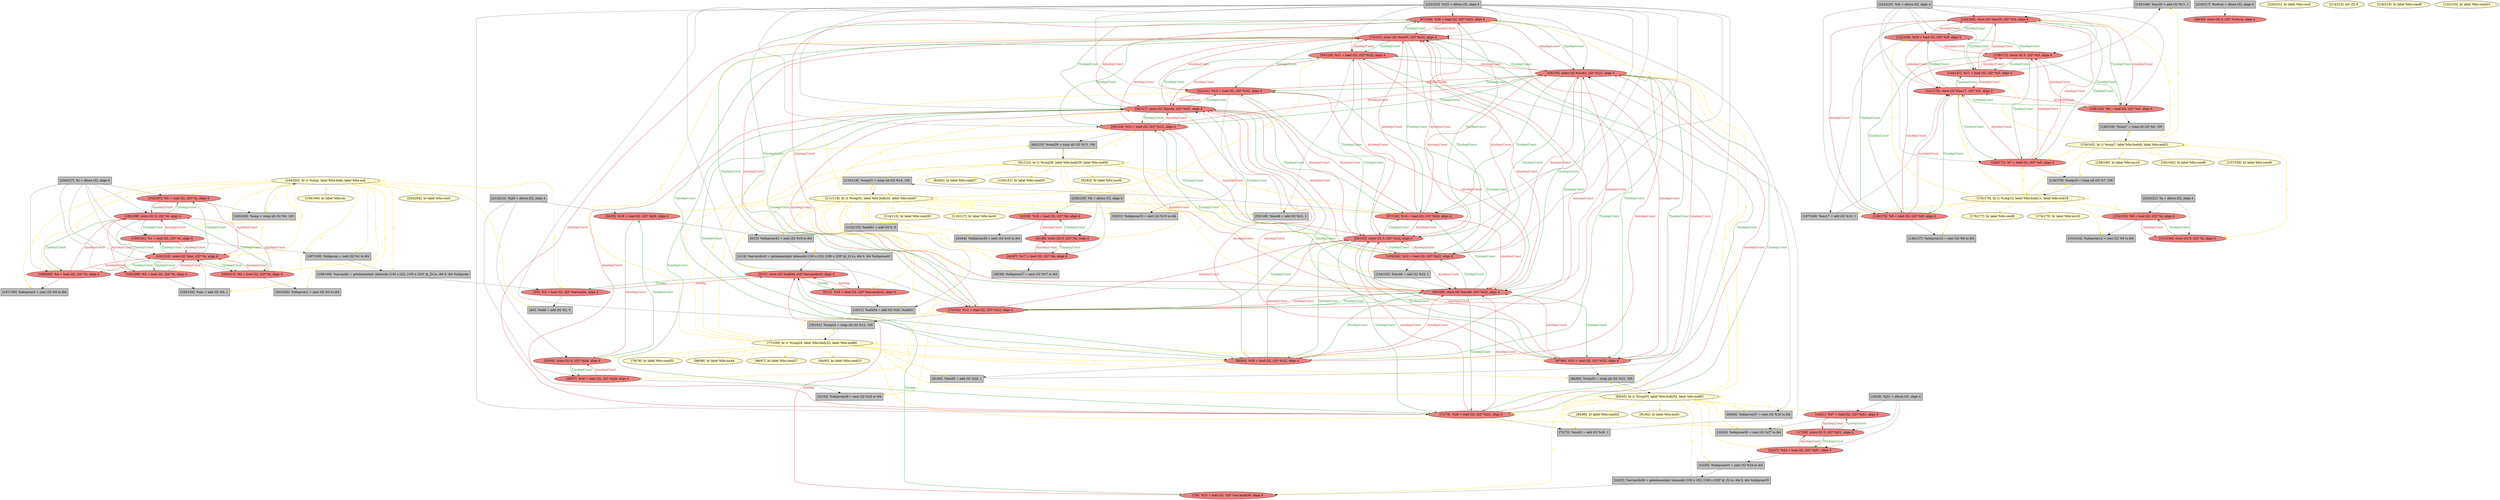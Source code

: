 
digraph G {


node227 [fillcolor=lightcoral,label="[67/108]  %26 = load i32, i32* %i22, align 4",shape=ellipse,style=filled ]
node228 [fillcolor=lightcoral,label="[185/208]  store i32 0, i32* %i, align 4",shape=ellipse,style=filled ]
node226 [fillcolor=lemonchiffon,label="[77/100]  br i1 %cmp24, label %for.body25, label %for.end66",shape=ellipse,style=filled ]
node225 [fillcolor=grey,label="[145/146]  %inc20 = add i32 %11, 1",shape=rectangle,style=filled ]
node223 [fillcolor=lightcoral,label="[87/90]  %23 = load i32, i32* %i22, align 4",shape=ellipse,style=filled ]
node222 [fillcolor=grey,label="[228/229]  %k = alloca i32, align 4",shape=rectangle,style=filled ]
node221 [fillcolor=lightcoral,label="[2/13]  store i32 %add44, i32* %arrayidx43, align 4",shape=ellipse,style=filled ]
node220 [fillcolor=grey,label="[187/190]  %idxprom = zext i32 %1 to i64",shape=rectangle,style=filled ]
node218 [fillcolor=grey,label="[226/227]  %i = alloca i32, align 4",shape=rectangle,style=filled ]
node217 [fillcolor=lemonchiffon,label="[150/163]  br i1 %cmp7, label %for.body8, label %for.end21",shape=ellipse,style=filled ]
node215 [fillcolor=lightcoral,label="[70/107]  store i32 %inc65, i32* %i22, align 4",shape=ellipse,style=filled ]
node229 [fillcolor=lemonchiffon,label="[94/95]  br label %for.cond23",shape=ellipse,style=filled ]
node219 [fillcolor=lightcoral,label="[18/21]  %27 = load i32, i32* %j51, align 4",shape=ellipse,style=filled ]
node213 [fillcolor=lightcoral,label="[192/207]  %0 = load i32, i32* %i, align 4",shape=ellipse,style=filled ]
node211 [fillcolor=lightcoral,label="[139/172]  store i32 0, i32* %i5, align 4",shape=ellipse,style=filled ]
node209 [fillcolor=lightcoral,label="[75/102]  %12 = load i32, i32* %i22, align 4",shape=ellipse,style=filled ]
node208 [fillcolor=grey,label="[81/82]  %inc65 = add i32 %29, 1",shape=rectangle,style=filled ]
node206 [fillcolor=lightcoral,label="[181/210]  store i32 %inc, i32* %i, align 4",shape=ellipse,style=filled ]
node204 [fillcolor=lightcoral,label="[33/36]  store i32 0, i32* %j26, align 4",shape=ellipse,style=filled ]
node201 [fillcolor=lemonchiffon,label="[84/93]  br i1 %cmp53, label %for.body54, label %for.end63",shape=ellipse,style=filled ]
node200 [fillcolor=grey,label="[112/113]  %add41 = add i32 0, 0",shape=rectangle,style=filled ]
node198 [fillcolor=grey,label="[201/202]  %idxprom1 = zext i32 %3 to i64",shape=rectangle,style=filled ]
node197 [fillcolor=lightcoral,label="[143/166]  store i32 %inc20, i32* %i5, align 4",shape=ellipse,style=filled ]
node196 [fillcolor=lightcoral,label="[80/83]  %29 = load i32, i32* %i22, align 4",shape=ellipse,style=filled ]
node195 [fillcolor=grey,label="[188/189]  %arrayidx = getelementptr inbounds [100 x i32], [100 x i32]* @_ZL1a, i64 0, i64 %idxprom",shape=rectangle,style=filled ]
node194 [fillcolor=lightcoral,label="[3/6]  %2 = load i32, i32* %arrayidx, align 4",shape=ellipse,style=filled ]
node147 [fillcolor=lightcoral,label="[42/45]  %16 = load i32, i32* %k, align 4",shape=ellipse,style=filled ]
node145 [fillcolor=lightcoral,label="[34/35]  %19 = load i32, i32* %j26, align 4",shape=ellipse,style=filled ]
node144 [fillcolor=lightcoral,label="[142/169]  %10 = load i32, i32* %i5, align 4",shape=ellipse,style=filled ]
node140 [fillcolor=lemonchiffon,label="[176/177]  br label %for.cond9",shape=ellipse,style=filled ]
node137 [fillcolor=lightcoral,label="[71/74]  %28 = load i32, i32* %i22, align 4",shape=ellipse,style=filled ]
node135 [fillcolor=lemonchiffon,label="[120/121]  br label %for.cond30",shape=ellipse,style=filled ]
node216 [fillcolor=grey,label="[183/184]  %inc = add i32 %5, 1",shape=rectangle,style=filled ]
node163 [fillcolor=grey,label="[1/14]  %arrayidx43 = getelementptr inbounds [100 x i32], [100 x i32]* @_ZL1a, i64 0, i64 %idxprom42",shape=rectangle,style=filled ]
node132 [fillcolor=grey,label="[110/119]  %cmp31 = icmp ult i32 %14, 100",shape=rectangle,style=filled ]
node202 [fillcolor=grey,label="[104/105]  %inc49 = add i32 %22, 1",shape=rectangle,style=filled ]
node160 [fillcolor=grey,label="[72/73]  %inc62 = add i32 %28, 1",shape=rectangle,style=filled ]
node122 [fillcolor=grey,label="[50/51]  %idxprom33 = zext i32 %15 to i64",shape=rectangle,style=filled ]
node151 [fillcolor=lemonchiffon,label="[111/118]  br i1 %cmp31, label %for.body32, label %for.end47",shape=ellipse,style=filled ]
node205 [fillcolor=grey,label="[222/223]  %i22 = alloca i32, align 4",shape=rectangle,style=filled ]
node156 [fillcolor=grey,label="[216/217]  %retval = alloca i32, align 4",shape=rectangle,style=filled ]
node207 [fillcolor=grey,label="[224/225]  %i5 = alloca i32, align 4",shape=rectangle,style=filled ]
node141 [fillcolor=lightcoral,label="[141/170]  store i32 %inc17, i32* %i5, align 4",shape=ellipse,style=filled ]
node142 [fillcolor=lemonchiffon,label="[78/79]  br label %for.cond52",shape=ellipse,style=filled ]
node139 [fillcolor=grey,label="[212/213]  %j26 = alloca i32, align 4",shape=rectangle,style=filled ]
node224 [fillcolor=lemonchiffon,label="[194/205]  br i1 %cmp, label %for.body, label %for.end",shape=ellipse,style=filled ]
node120 [fillcolor=lightcoral,label="[40/47]  %17 = load i32, i32* %k, align 4",shape=ellipse,style=filled ]
node119 [fillcolor=grey,label="[38/39]  %idxprom37 = zext i32 %17 to i64",shape=rectangle,style=filled ]
node210 [fillcolor=lemonchiffon,label="[116/117]  br label %for.inc45",shape=ellipse,style=filled ]
node121 [fillcolor=lightcoral,label="[48/49]  store i32 0, i32* %retval, align 4",shape=ellipse,style=filled ]
node173 [fillcolor=lightcoral,label="[152/155]  %9 = load i32, i32* %j, align 4",shape=ellipse,style=filled ]
node231 [fillcolor=lightcoral,label="[138/173]  %8 = load i32, i32* %i5, align 4",shape=ellipse,style=filled ]
node138 [fillcolor=lemonchiffon,label="[161/162]  br label %for.cond6",shape=ellipse,style=filled ]
node155 [fillcolor=lightcoral,label="[41/46]  store i32 0, i32* %k, align 4",shape=ellipse,style=filled ]
node185 [fillcolor=lightcoral,label="[66/109]  store i32 %inc49, i32* %i22, align 4",shape=ellipse,style=filled ]
node133 [fillcolor=lightcoral,label="[58/125]  store i32 0, i32* %i22, align 4",shape=ellipse,style=filled ]
node158 [fillcolor=lightcoral,label="[9/12]  %20 = load i32, i32* %arrayidx43, align 4",shape=ellipse,style=filled ]
node186 [fillcolor=lightcoral,label="[22/27]  %24 = load i32, i32* %j51, align 4",shape=ellipse,style=filled ]
node172 [fillcolor=lightcoral,label="[199/200]  %4 = load i32, i32* %i, align 4",shape=ellipse,style=filled ]
node150 [fillcolor=grey,label="[136/137]  %idxprom12 = zext i32 %8 to i64",shape=rectangle,style=filled ]
node116 [fillcolor=grey,label="[0/15]  %idxprom42 = zext i32 %19 to i64",shape=rectangle,style=filled ]
node168 [fillcolor=grey,label="[68/69]  %idxprom57 = zext i32 %26 to i64",shape=rectangle,style=filled ]
node148 [fillcolor=grey,label="[31/32]  %idxprom39 = zext i32 %18 to i64",shape=rectangle,style=filled ]
node199 [fillcolor=lemonchiffon,label="[91/92]  br label %for.inc61",shape=ellipse,style=filled ]
node162 [fillcolor=lightcoral,label="[182/209]  %5 = load i32, i32* %i, align 4",shape=ellipse,style=filled ]
node143 [fillcolor=grey,label="[167/168]  %inc17 = add i32 %10, 1",shape=rectangle,style=filled ]
node136 [fillcolor=lightcoral,label="[180/211]  %3 = load i32, i32* %i, align 4",shape=ellipse,style=filled ]
node184 [fillcolor=grey,label="[24/25]  %arrayidx56 = getelementptr inbounds [100 x i32], [100 x i32]* @_ZL1a, i64 0, i64 %idxprom55",shape=rectangle,style=filled ]
node191 [fillcolor=lemonchiffon,label="[114/115]  br label %for.cond30",shape=ellipse,style=filled ]
node193 [fillcolor=grey,label="[55/128]  %inc46 = add i32 %21, 1",shape=rectangle,style=filled ]
node161 [fillcolor=lemonchiffon,label="[174/175]  br label %for.inc16",shape=ellipse,style=filled ]
node230 [fillcolor=lemonchiffon,label="[230/231]  br label %for.cond",shape=ellipse,style=filled ]
node125 [fillcolor=lightcoral,label="[57/126]  %14 = load i32, i32* %i22, align 4",shape=ellipse,style=filled ]
node126 [fillcolor=grey,label="[76/101]  %cmp24 = icmp ult i32 %12, 100",shape=rectangle,style=filled ]
node182 [fillcolor=lightcoral,label="[56/127]  store i32 %inc46, i32* %i22, align 4",shape=ellipse,style=filled ]
node149 [fillcolor=lemonchiffon,label="[62/63]  br label %for.inc48",shape=ellipse,style=filled ]
node131 [fillcolor=grey,label="[134/179]  %cmp10 = icmp ult i32 %7, 100",shape=rectangle,style=filled ]
node127 [fillcolor=lemonchiffon,label="[61/122]  br i1 %cmp28, label %for.body29, label %for.end50",shape=ellipse,style=filled ]
node212 [fillcolor=grey,label="[193/206]  %cmp = icmp ult i32 %0, 100",shape=rectangle,style=filled ]
node166 [fillcolor=lightcoral,label="[103/106]  %22 = load i32, i32* %i22, align 4",shape=ellipse,style=filled ]
node192 [fillcolor=lemonchiffon,label="[157/158]  br label %for.cond9",shape=ellipse,style=filled ]
node128 [fillcolor=lightcoral,label="[59/124]  %13 = load i32, i32* %i22, align 4",shape=ellipse,style=filled ]
node167 [fillcolor=grey,label="[43/44]  %idxprom35 = zext i32 %16 to i64",shape=rectangle,style=filled ]
node178 [fillcolor=grey,label="[19/20]  %idxprom59 = zext i32 %27 to i64",shape=rectangle,style=filled ]
node152 [fillcolor=lemonchiffon,label="[135/178]  br i1 %cmp10, label %for.body11, label %for.end18",shape=ellipse,style=filled ]
node123 [fillcolor=lightcoral,label="[52/131]  %15 = load i32, i32* %i22, align 4",shape=ellipse,style=filled ]
node153 [fillcolor=lemonchiffon,label="[214/215]  ret i32 0",shape=ellipse,style=filled ]
node117 [fillcolor=grey,label="[16/29]  %j51 = alloca i32, align 4",shape=rectangle,style=filled ]
node154 [fillcolor=lemonchiffon,label="[195/196]  br label %for.inc",shape=ellipse,style=filled ]
node157 [fillcolor=lemonchiffon,label="[98/99]  br label %for.inc64",shape=ellipse,style=filled ]
node214 [fillcolor=lemonchiffon,label="[203/204]  br label %for.cond",shape=ellipse,style=filled ]
node159 [fillcolor=lemonchiffon,label="[218/219]  br label %for.cond6",shape=ellipse,style=filled ]
node146 [fillcolor=grey,label="[153/154]  %idxprom14 = zext i32 %9 to i64",shape=rectangle,style=filled ]
node129 [fillcolor=lemonchiffon,label="[96/97]  br label %for.cond27",shape=ellipse,style=filled ]
node190 [fillcolor=lemonchiffon,label="[64/65]  br label %for.cond27",shape=ellipse,style=filled ]
node164 [fillcolor=lemonchiffon,label="[159/160]  br label %for.inc19",shape=ellipse,style=filled ]
node176 [fillcolor=lightcoral,label="[7/8]  %25 = load i32, i32* %arrayidx56, align 4",shape=ellipse,style=filled ]
node174 [fillcolor=grey,label="[88/89]  %cmp53 = icmp ult i32 %23, 100",shape=rectangle,style=filled ]
node188 [fillcolor=lightcoral,label="[186/191]  %1 = load i32, i32* %i, align 4",shape=ellipse,style=filled ]
node165 [fillcolor=lemonchiffon,label="[85/86]  br label %for.cond52",shape=ellipse,style=filled ]
node203 [fillcolor=grey,label="[220/221]  %j = alloca i32, align 4",shape=rectangle,style=filled ]
node169 [fillcolor=grey,label="[149/164]  %cmp7 = icmp ult i32 %6, 100",shape=rectangle,style=filled ]
node130 [fillcolor=lemonchiffon,label="[132/133]  br label %for.cond23",shape=ellipse,style=filled ]
node170 [fillcolor=grey,label="[10/11]  %add44 = add i32 %20, %add41",shape=rectangle,style=filled ]
node171 [fillcolor=lightcoral,label="[148/165]  %6 = load i32, i32* %i5, align 4",shape=ellipse,style=filled ]
node175 [fillcolor=grey,label="[197/198]  %idxprom3 = zext i32 %4 to i64",shape=rectangle,style=filled ]
node134 [fillcolor=grey,label="[4/5]  %add = add i32 %2, 0",shape=rectangle,style=filled ]
node179 [fillcolor=lightcoral,label="[140/171]  %7 = load i32, i32* %i5, align 4",shape=ellipse,style=filled ]
node180 [fillcolor=lightcoral,label="[17/28]  store i32 0, i32* %j51, align 4",shape=ellipse,style=filled ]
node181 [fillcolor=lightcoral,label="[151/156]  store i32 0, i32* %j, align 4",shape=ellipse,style=filled ]
node183 [fillcolor=lightcoral,label="[144/147]  %11 = load i32, i32* %i5, align 4",shape=ellipse,style=filled ]
node118 [fillcolor=lightcoral,label="[30/37]  %18 = load i32, i32* %j26, align 4",shape=ellipse,style=filled ]
node177 [fillcolor=lightcoral,label="[53/130]  store i32 %inc62, i32* %i22, align 4",shape=ellipse,style=filled ]
node187 [fillcolor=lightcoral,label="[54/129]  %21 = load i32, i32* %i22, align 4",shape=ellipse,style=filled ]
node124 [fillcolor=grey,label="[60/123]  %cmp28 = icmp ult i32 %13, 100",shape=rectangle,style=filled ]
node189 [fillcolor=grey,label="[23/26]  %idxprom55 = zext i32 %24 to i64",shape=rectangle,style=filled ]

node224->node134 [style=solid,color=gold,label="C",penwidth=1.0,fontcolor=gold ]
node224->node188 [style=solid,color=gold,label="C",penwidth=1.0,fontcolor=gold ]
node152->node146 [style=solid,color=gold,label="C",penwidth=1.0,fontcolor=gold ]
node152->node150 [style=solid,color=gold,label="C",penwidth=1.0,fontcolor=gold ]
node132->node151 [style=solid,color=black,label="",penwidth=0.5,fontcolor=black ]
node155->node120 [style=solid,color=forestgreen,label="T|indep|Const",penwidth=1.0,fontcolor=forestgreen ]
node120->node155 [style=solid,color=firebrick3,label="A|indep|Const",penwidth=1.0,fontcolor=firebrick3 ]
node152->node140 [style=solid,color=gold,label="C",penwidth=1.0,fontcolor=gold ]
node152->node143 [style=solid,color=gold,label="C",penwidth=1.0,fontcolor=gold ]
node224->node220 [style=solid,color=gold,label="C",penwidth=1.0,fontcolor=gold ]
node224->node214 [style=solid,color=gold,label="C",penwidth=1.0,fontcolor=gold ]
node224->node206 [style=solid,color=gold,label="C",penwidth=1.0,fontcolor=gold ]
node201->node186 [style=solid,color=gold,label="C",penwidth=1.0,fontcolor=gold ]
node151->node210 [style=solid,color=gold,label="C",penwidth=1.0,fontcolor=gold ]
node227->node215 [style=solid,color=firebrick3,label="A|indep|Const",penwidth=1.0,fontcolor=firebrick3 ]
node215->node227 [style=solid,color=forestgreen,label="T|indep|Const",penwidth=1.0,fontcolor=forestgreen ]
node151->node167 [style=solid,color=gold,label="C",penwidth=1.0,fontcolor=gold ]
node151->node147 [style=solid,color=gold,label="C",penwidth=1.0,fontcolor=gold ]
node187->node177 [style=solid,color=firebrick3,label="A|indep|Const",penwidth=1.0,fontcolor=firebrick3 ]
node151->node122 [style=solid,color=gold,label="C",penwidth=1.0,fontcolor=gold ]
node151->node145 [style=solid,color=gold,label="C",penwidth=1.0,fontcolor=gold ]
node128->node133 [style=solid,color=firebrick3,label="A|indep|Const",penwidth=1.0,fontcolor=firebrick3 ]
node133->node128 [style=solid,color=forestgreen,label="T|indep|Const",penwidth=1.0,fontcolor=forestgreen ]
node127->node149 [style=solid,color=gold,label="C",penwidth=1.0,fontcolor=gold ]
node151->node182 [style=solid,color=gold,label="C",penwidth=1.0,fontcolor=gold ]
node152->node231 [style=solid,color=gold,label="C",penwidth=1.0,fontcolor=gold ]
node226->node126 [style=solid,color=gold,label="C",penwidth=1.0,fontcolor=gold ]
node200->node170 [style=solid,color=black,label="",penwidth=0.5,fontcolor=black ]
node227->node185 [style=solid,color=firebrick3,label="A|indep|Const",penwidth=1.0,fontcolor=firebrick3 ]
node201->node223 [style=solid,color=gold,label="C",penwidth=1.0,fontcolor=gold ]
node196->node208 [style=solid,color=black,label="",penwidth=0.5,fontcolor=black ]
node127->node125 [style=solid,color=gold,label="C",penwidth=1.0,fontcolor=gold ]
node209->node126 [style=solid,color=black,label="",penwidth=0.5,fontcolor=black ]
node185->node125 [style=solid,color=forestgreen,label="T|indep|Const",penwidth=1.0,fontcolor=forestgreen ]
node182->node227 [style=solid,color=forestgreen,label="T|indep|Const",penwidth=1.0,fontcolor=forestgreen ]
node152->node141 [style=solid,color=gold,label="C",penwidth=1.0,fontcolor=gold ]
node227->node182 [style=solid,color=firebrick3,label="A|indep|Const",penwidth=1.0,fontcolor=firebrick3 ]
node137->node160 [style=solid,color=black,label="",penwidth=0.5,fontcolor=black ]
node205->node196 [style=solid,color=black,label="",penwidth=0.5,fontcolor=black ]
node218->node228 [style=solid,color=black,label="",penwidth=0.5,fontcolor=black ]
node205->node215 [style=solid,color=black,label="",penwidth=0.5,fontcolor=black ]
node209->node185 [style=solid,color=firebrick3,label="A|indep|Const",penwidth=1.0,fontcolor=firebrick3 ]
node202->node185 [style=solid,color=black,label="",penwidth=0.5,fontcolor=black ]
node147->node167 [style=solid,color=black,label="",penwidth=0.5,fontcolor=black ]
node226->node180 [style=solid,color=gold,label="C",penwidth=1.0,fontcolor=gold ]
node205->node223 [style=solid,color=black,label="",penwidth=0.5,fontcolor=black ]
node217->node131 [style=solid,color=gold,label="C",penwidth=1.0,fontcolor=gold ]
node117->node180 [style=solid,color=black,label="",penwidth=0.5,fontcolor=black ]
node228->node172 [style=solid,color=forestgreen,label="T|indep|Const",penwidth=1.0,fontcolor=forestgreen ]
node224->node216 [style=solid,color=gold,label="C",penwidth=1.0,fontcolor=gold ]
node158->node170 [style=solid,color=black,label="",penwidth=0.5,fontcolor=black ]
node151->node191 [style=solid,color=gold,label="C",penwidth=1.0,fontcolor=gold ]
node226->node204 [style=solid,color=gold,label="C",penwidth=1.0,fontcolor=gold ]
node207->node231 [style=solid,color=black,label="",penwidth=0.5,fontcolor=black ]
node226->node196 [style=solid,color=gold,label="C",penwidth=1.0,fontcolor=gold ]
node205->node128 [style=solid,color=black,label="",penwidth=0.5,fontcolor=black ]
node220->node195 [style=solid,color=black,label="",penwidth=0.5,fontcolor=black ]
node203->node173 [style=solid,color=black,label="",penwidth=0.5,fontcolor=black ]
node205->node123 [style=solid,color=black,label="",penwidth=0.5,fontcolor=black ]
node197->node231 [style=solid,color=forestgreen,label="T|indep|Const",penwidth=1.0,fontcolor=forestgreen ]
node151->node163 [style=solid,color=gold,label="C",penwidth=1.0,fontcolor=gold ]
node207->node211 [style=solid,color=black,label="",penwidth=0.5,fontcolor=black ]
node124->node127 [style=solid,color=black,label="",penwidth=0.5,fontcolor=black ]
node201->node178 [style=solid,color=gold,label="C",penwidth=1.0,fontcolor=gold ]
node128->node185 [style=solid,color=firebrick3,label="A|indep|Const",penwidth=1.0,fontcolor=firebrick3 ]
node182->node187 [style=solid,color=forestgreen,label="T|indep|Const",penwidth=1.0,fontcolor=forestgreen ]
node211->node171 [style=solid,color=forestgreen,label="T|indep|Const",penwidth=1.0,fontcolor=forestgreen ]
node207->node179 [style=solid,color=black,label="",penwidth=0.5,fontcolor=black ]
node151->node116 [style=solid,color=gold,label="C",penwidth=1.0,fontcolor=gold ]
node205->node125 [style=solid,color=black,label="",penwidth=0.5,fontcolor=black ]
node139->node118 [style=solid,color=black,label="",penwidth=0.5,fontcolor=black ]
node185->node128 [style=solid,color=forestgreen,label="T|indep|Const",penwidth=1.0,fontcolor=forestgreen ]
node151->node132 [style=solid,color=gold,label="C",penwidth=1.0,fontcolor=gold ]
node205->node137 [style=solid,color=black,label="",penwidth=0.5,fontcolor=black ]
node162->node228 [style=solid,color=firebrick3,label="A|indep|Const",penwidth=1.0,fontcolor=firebrick3 ]
node205->node166 [style=solid,color=black,label="",penwidth=0.5,fontcolor=black ]
node201->node227 [style=solid,color=gold,label="C",penwidth=1.0,fontcolor=gold ]
node131->node152 [style=solid,color=black,label="",penwidth=0.5,fontcolor=black ]
node215->node123 [style=solid,color=forestgreen,label="T|indep|Const",penwidth=1.0,fontcolor=forestgreen ]
node151->node119 [style=solid,color=gold,label="C",penwidth=1.0,fontcolor=gold ]
node228->node213 [style=solid,color=forestgreen,label="T|indep|Const",penwidth=1.0,fontcolor=forestgreen ]
node158->node221 [style=solid,color=firebrick3,label="A|indep",penwidth=1.0,fontcolor=firebrick3 ]
node224->node194 [style=solid,color=gold,label="C",penwidth=1.0,fontcolor=gold ]
node166->node182 [style=solid,color=firebrick3,label="A|indep|Const",penwidth=1.0,fontcolor=firebrick3 ]
node144->node143 [style=solid,color=black,label="",penwidth=0.5,fontcolor=black ]
node179->node197 [style=solid,color=firebrick3,label="A|indep|Const",penwidth=1.0,fontcolor=firebrick3 ]
node224->node175 [style=solid,color=gold,label="C",penwidth=1.0,fontcolor=gold ]
node179->node211 [style=solid,color=firebrick3,label="A|indep|Const",penwidth=1.0,fontcolor=firebrick3 ]
node133->node209 [style=solid,color=forestgreen,label="T|indep|Const",penwidth=1.0,fontcolor=forestgreen ]
node224->node198 [style=solid,color=gold,label="C",penwidth=1.0,fontcolor=gold ]
node207->node183 [style=solid,color=black,label="",penwidth=0.5,fontcolor=black ]
node186->node189 [style=solid,color=black,label="",penwidth=0.5,fontcolor=black ]
node127->node124 [style=solid,color=gold,label="C",penwidth=1.0,fontcolor=gold ]
node188->node220 [style=solid,color=black,label="",penwidth=0.5,fontcolor=black ]
node177->node137 [style=solid,color=forestgreen,label="T|indep|Const",penwidth=1.0,fontcolor=forestgreen ]
node188->node206 [style=solid,color=firebrick3,label="A|indep|Const",penwidth=1.0,fontcolor=firebrick3 ]
node206->node188 [style=solid,color=forestgreen,label="T|indep|Const",penwidth=1.0,fontcolor=forestgreen ]
node136->node198 [style=solid,color=black,label="",penwidth=0.5,fontcolor=black ]
node187->node182 [style=solid,color=firebrick3,label="A|indep|Const",penwidth=1.0,fontcolor=firebrick3 ]
node205->node182 [style=solid,color=black,label="",penwidth=0.5,fontcolor=black ]
node123->node133 [style=solid,color=firebrick3,label="A|indep|Const",penwidth=1.0,fontcolor=firebrick3 ]
node187->node215 [style=solid,color=firebrick3,label="A|indep|Const",penwidth=1.0,fontcolor=firebrick3 ]
node195->node194 [style=solid,color=black,label="",penwidth=0.5,fontcolor=black ]
node118->node204 [style=solid,color=firebrick3,label="A|indep|Const",penwidth=1.0,fontcolor=firebrick3 ]
node201->node137 [style=solid,color=gold,label="C",penwidth=1.0,fontcolor=gold ]
node182->node137 [style=solid,color=forestgreen,label="T|indep|Const",penwidth=1.0,fontcolor=forestgreen ]
node215->node128 [style=solid,color=forestgreen,label="T|indep|Const",penwidth=1.0,fontcolor=forestgreen ]
node201->node165 [style=solid,color=gold,label="C",penwidth=1.0,fontcolor=gold ]
node183->node225 [style=solid,color=black,label="",penwidth=0.5,fontcolor=black ]
node196->node133 [style=solid,color=firebrick3,label="A|indep|Const",penwidth=1.0,fontcolor=firebrick3 ]
node231->node197 [style=solid,color=firebrick3,label="A|indep|Const",penwidth=1.0,fontcolor=firebrick3 ]
node141->node144 [style=solid,color=forestgreen,label="T|indep|Const",penwidth=1.0,fontcolor=forestgreen ]
node193->node182 [style=solid,color=black,label="",penwidth=0.5,fontcolor=black ]
node228->node136 [style=solid,color=forestgreen,label="T|indep|Const",penwidth=1.0,fontcolor=forestgreen ]
node152->node179 [style=solid,color=gold,label="C",penwidth=1.0,fontcolor=gold ]
node133->node137 [style=solid,color=forestgreen,label="T|indep|Const",penwidth=1.0,fontcolor=forestgreen ]
node137->node133 [style=solid,color=firebrick3,label="A|indep|Const",penwidth=1.0,fontcolor=firebrick3 ]
node185->node209 [style=solid,color=forestgreen,label="T|indep|Const",penwidth=1.0,fontcolor=forestgreen ]
node224->node212 [style=solid,color=gold,label="C",penwidth=1.0,fontcolor=gold ]
node224->node162 [style=solid,color=gold,label="C",penwidth=1.0,fontcolor=gold ]
node218->node136 [style=solid,color=black,label="",penwidth=0.5,fontcolor=black ]
node127->node132 [style=solid,color=gold,label="C",penwidth=1.0,fontcolor=gold ]
node166->node177 [style=solid,color=firebrick3,label="A|indep|Const",penwidth=1.0,fontcolor=firebrick3 ]
node169->node217 [style=solid,color=black,label="",penwidth=0.5,fontcolor=black ]
node188->node228 [style=solid,color=firebrick3,label="A|indep|Const",penwidth=1.0,fontcolor=firebrick3 ]
node133->node196 [style=solid,color=forestgreen,label="T|indep|Const",penwidth=1.0,fontcolor=forestgreen ]
node224->node154 [style=solid,color=gold,label="C",penwidth=1.0,fontcolor=gold ]
node127->node185 [style=solid,color=gold,label="C",penwidth=1.0,fontcolor=gold ]
node216->node206 [style=solid,color=black,label="",penwidth=0.5,fontcolor=black ]
node137->node215 [style=solid,color=firebrick3,label="A|indep|Const",penwidth=1.0,fontcolor=firebrick3 ]
node224->node172 [style=solid,color=gold,label="C",penwidth=1.0,fontcolor=gold ]
node127->node155 [style=solid,color=gold,label="C",penwidth=1.0,fontcolor=gold ]
node197->node179 [style=solid,color=forestgreen,label="T|indep|Const",penwidth=1.0,fontcolor=forestgreen ]
node228->node188 [style=solid,color=forestgreen,label="T|indep|Const",penwidth=1.0,fontcolor=forestgreen ]
node223->node174 [style=solid,color=black,label="",penwidth=0.5,fontcolor=black ]
node120->node119 [style=solid,color=black,label="",penwidth=0.5,fontcolor=black ]
node144->node141 [style=solid,color=firebrick3,label="A|indep|Const",penwidth=1.0,fontcolor=firebrick3 ]
node217->node169 [style=solid,color=gold,label="C",penwidth=1.0,fontcolor=gold ]
node217->node171 [style=solid,color=gold,label="C",penwidth=1.0,fontcolor=gold ]
node123->node185 [style=solid,color=firebrick3,label="A|indep|Const",penwidth=1.0,fontcolor=firebrick3 ]
node226->node127 [style=solid,color=gold,label="C",penwidth=1.0,fontcolor=gold ]
node182->node196 [style=solid,color=forestgreen,label="T|indep|Const",penwidth=1.0,fontcolor=forestgreen ]
node215->node125 [style=solid,color=forestgreen,label="T|indep|Const",penwidth=1.0,fontcolor=forestgreen ]
node133->node223 [style=solid,color=forestgreen,label="T|indep|Const",penwidth=1.0,fontcolor=forestgreen ]
node127->node151 [style=solid,color=gold,label="C",penwidth=1.0,fontcolor=gold ]
node125->node132 [style=solid,color=black,label="",penwidth=0.5,fontcolor=black ]
node185->node166 [style=solid,color=forestgreen,label="T|indep|Const",penwidth=1.0,fontcolor=forestgreen ]
node183->node197 [style=solid,color=firebrick3,label="A|indep|Const",penwidth=1.0,fontcolor=firebrick3 ]
node118->node148 [style=solid,color=black,label="",penwidth=0.5,fontcolor=black ]
node217->node152 [style=solid,color=gold,label="C",penwidth=1.0,fontcolor=gold ]
node213->node206 [style=solid,color=firebrick3,label="A|indep|Const",penwidth=1.0,fontcolor=firebrick3 ]
node227->node133 [style=solid,color=firebrick3,label="A|indep|Const",penwidth=1.0,fontcolor=firebrick3 ]
node217->node179 [style=solid,color=gold,label="C",penwidth=1.0,fontcolor=gold ]
node185->node227 [style=solid,color=forestgreen,label="T|indep|Const",penwidth=1.0,fontcolor=forestgreen ]
node226->node226 [style=solid,color=gold,label="C",penwidth=1.0,fontcolor=gold ]
node128->node124 [style=solid,color=black,label="",penwidth=0.5,fontcolor=black ]
node205->node177 [style=solid,color=black,label="",penwidth=0.5,fontcolor=black ]
node224->node136 [style=solid,color=gold,label="C",penwidth=1.0,fontcolor=gold ]
node141->node179 [style=solid,color=forestgreen,label="T|indep|Const",penwidth=1.0,fontcolor=forestgreen ]
node128->node215 [style=solid,color=firebrick3,label="A|indep|Const",penwidth=1.0,fontcolor=firebrick3 ]
node189->node184 [style=solid,color=black,label="",penwidth=0.5,fontcolor=black ]
node137->node177 [style=solid,color=firebrick3,label="A|indep|Const",penwidth=1.0,fontcolor=firebrick3 ]
node226->node215 [style=solid,color=gold,label="C",penwidth=1.0,fontcolor=gold ]
node212->node224 [style=solid,color=black,label="",penwidth=0.5,fontcolor=black ]
node217->node138 [style=solid,color=gold,label="C",penwidth=1.0,fontcolor=gold ]
node186->node180 [style=solid,color=firebrick3,label="A|indep|Const",penwidth=1.0,fontcolor=firebrick3 ]
node227->node168 [style=solid,color=black,label="",penwidth=0.5,fontcolor=black ]
node209->node177 [style=solid,color=firebrick3,label="A|indep|Const",penwidth=1.0,fontcolor=firebrick3 ]
node125->node177 [style=solid,color=firebrick3,label="A|indep|Const",penwidth=1.0,fontcolor=firebrick3 ]
node217->node183 [style=solid,color=gold,label="C",penwidth=1.0,fontcolor=gold ]
node137->node185 [style=solid,color=firebrick3,label="A|indep|Const",penwidth=1.0,fontcolor=firebrick3 ]
node155->node147 [style=solid,color=forestgreen,label="T|indep|Const",penwidth=1.0,fontcolor=forestgreen ]
node187->node133 [style=solid,color=firebrick3,label="A|indep|Const",penwidth=1.0,fontcolor=firebrick3 ]
node226->node129 [style=solid,color=gold,label="C",penwidth=1.0,fontcolor=gold ]
node151->node125 [style=solid,color=gold,label="C",penwidth=1.0,fontcolor=gold ]
node151->node120 [style=solid,color=gold,label="C",penwidth=1.0,fontcolor=gold ]
node127->node128 [style=solid,color=gold,label="C",penwidth=1.0,fontcolor=gold ]
node116->node163 [style=solid,color=black,label="",penwidth=0.5,fontcolor=black ]
node181->node173 [style=solid,color=forestgreen,label="T|indep|Const",penwidth=1.0,fontcolor=forestgreen ]
node226->node209 [style=solid,color=gold,label="C",penwidth=1.0,fontcolor=gold ]
node185->node137 [style=solid,color=forestgreen,label="T|indep|Const",penwidth=1.0,fontcolor=forestgreen ]
node144->node197 [style=solid,color=firebrick3,label="A|indep|Const",penwidth=1.0,fontcolor=firebrick3 ]
node196->node177 [style=solid,color=firebrick3,label="A|indep|Const",penwidth=1.0,fontcolor=firebrick3 ]
node197->node144 [style=solid,color=forestgreen,label="T|indep|Const",penwidth=1.0,fontcolor=forestgreen ]
node162->node206 [style=solid,color=firebrick3,label="A|indep|Const",penwidth=1.0,fontcolor=firebrick3 ]
node205->node187 [style=solid,color=black,label="",penwidth=0.5,fontcolor=black ]
node182->node223 [style=solid,color=forestgreen,label="T|indep|Const",penwidth=1.0,fontcolor=forestgreen ]
node221->node176 [style=solid,color=forestgreen,label="T|indep",penwidth=1.0,fontcolor=forestgreen ]
node185->node196 [style=solid,color=forestgreen,label="T|indep|Const",penwidth=1.0,fontcolor=forestgreen ]
node205->node133 [style=solid,color=black,label="",penwidth=0.5,fontcolor=black ]
node217->node192 [style=solid,color=gold,label="C",penwidth=1.0,fontcolor=gold ]
node133->node227 [style=solid,color=forestgreen,label="T|indep|Const",penwidth=1.0,fontcolor=forestgreen ]
node151->node151 [style=solid,color=gold,label="C",penwidth=1.0,fontcolor=gold ]
node213->node228 [style=solid,color=firebrick3,label="A|indep|Const",penwidth=1.0,fontcolor=firebrick3 ]
node176->node221 [style=solid,color=firebrick3,label="A|indep",penwidth=1.0,fontcolor=firebrick3 ]
node151->node118 [style=solid,color=gold,label="C",penwidth=1.0,fontcolor=gold ]
node226->node142 [style=solid,color=gold,label="C",penwidth=1.0,fontcolor=gold ]
node231->node150 [style=solid,color=black,label="",penwidth=0.5,fontcolor=black ]
node211->node179 [style=solid,color=forestgreen,label="T|indep|Const",penwidth=1.0,fontcolor=forestgreen ]
node197->node183 [style=solid,color=forestgreen,label="T|indep|Const",penwidth=1.0,fontcolor=forestgreen ]
node151->node193 [style=solid,color=gold,label="C",penwidth=1.0,fontcolor=gold ]
node223->node215 [style=solid,color=firebrick3,label="A|indep|Const",penwidth=1.0,fontcolor=firebrick3 ]
node141->node183 [style=solid,color=forestgreen,label="T|indep|Const",penwidth=1.0,fontcolor=forestgreen ]
node183->node141 [style=solid,color=firebrick3,label="A|indep|Const",penwidth=1.0,fontcolor=firebrick3 ]
node201->node160 [style=solid,color=gold,label="C",penwidth=1.0,fontcolor=gold ]
node127->node127 [style=solid,color=gold,label="C",penwidth=1.0,fontcolor=gold ]
node166->node202 [style=solid,color=black,label="",penwidth=0.5,fontcolor=black ]
node141->node171 [style=solid,color=forestgreen,label="T|indep|Const",penwidth=1.0,fontcolor=forestgreen ]
node224->node224 [style=solid,color=gold,label="C",penwidth=1.0,fontcolor=gold ]
node177->node123 [style=solid,color=forestgreen,label="T|indep|Const",penwidth=1.0,fontcolor=forestgreen ]
node215->node223 [style=solid,color=forestgreen,label="T|indep|Const",penwidth=1.0,fontcolor=forestgreen ]
node206->node213 [style=solid,color=forestgreen,label="T|indep|Const",penwidth=1.0,fontcolor=forestgreen ]
node201->node174 [style=solid,color=gold,label="C",penwidth=1.0,fontcolor=gold ]
node139->node204 [style=solid,color=black,label="",penwidth=0.5,fontcolor=black ]
node223->node133 [style=solid,color=firebrick3,label="A|indep|Const",penwidth=1.0,fontcolor=firebrick3 ]
node182->node125 [style=solid,color=forestgreen,label="T|indep|Const",penwidth=1.0,fontcolor=forestgreen ]
node217->node217 [style=solid,color=gold,label="C",penwidth=1.0,fontcolor=gold ]
node222->node155 [style=solid,color=black,label="",penwidth=0.5,fontcolor=black ]
node201->node201 [style=solid,color=gold,label="C",penwidth=1.0,fontcolor=gold ]
node174->node201 [style=solid,color=black,label="",penwidth=0.5,fontcolor=black ]
node204->node118 [style=solid,color=forestgreen,label="T|indep|Const",penwidth=1.0,fontcolor=forestgreen ]
node217->node225 [style=solid,color=gold,label="C",penwidth=1.0,fontcolor=gold ]
node147->node155 [style=solid,color=firebrick3,label="A|indep|Const",penwidth=1.0,fontcolor=firebrick3 ]
node223->node177 [style=solid,color=firebrick3,label="A|indep|Const",penwidth=1.0,fontcolor=firebrick3 ]
node196->node185 [style=solid,color=firebrick3,label="A|indep|Const",penwidth=1.0,fontcolor=firebrick3 ]
node201->node219 [style=solid,color=gold,label="C",penwidth=1.0,fontcolor=gold ]
node125->node182 [style=solid,color=firebrick3,label="A|indep|Const",penwidth=1.0,fontcolor=firebrick3 ]
node177->node209 [style=solid,color=forestgreen,label="T|indep|Const",penwidth=1.0,fontcolor=forestgreen ]
node177->node227 [style=solid,color=forestgreen,label="T|indep|Const",penwidth=1.0,fontcolor=forestgreen ]
node196->node182 [style=solid,color=firebrick3,label="A|indep|Const",penwidth=1.0,fontcolor=firebrick3 ]
node184->node176 [style=solid,color=black,label="",penwidth=0.5,fontcolor=black ]
node201->node176 [style=solid,color=gold,label="C",penwidth=1.0,fontcolor=gold ]
node227->node177 [style=solid,color=firebrick3,label="A|indep|Const",penwidth=1.0,fontcolor=firebrick3 ]
node222->node147 [style=solid,color=black,label="",penwidth=0.5,fontcolor=black ]
node206->node162 [style=solid,color=forestgreen,label="T|indep|Const",penwidth=1.0,fontcolor=forestgreen ]
node194->node221 [style=solid,color=firebrick3,label="A|indep",penwidth=1.0,fontcolor=firebrick3 ]
node136->node228 [style=solid,color=firebrick3,label="A|indep|Const",penwidth=1.0,fontcolor=firebrick3 ]
node215->node187 [style=solid,color=forestgreen,label="T|indep|Const",penwidth=1.0,fontcolor=forestgreen ]
node217->node164 [style=solid,color=gold,label="C",penwidth=1.0,fontcolor=gold ]
node209->node133 [style=solid,color=firebrick3,label="A|indep|Const",penwidth=1.0,fontcolor=firebrick3 ]
node125->node133 [style=solid,color=firebrick3,label="A|indep|Const",penwidth=1.0,fontcolor=firebrick3 ]
node194->node134 [style=solid,color=black,label="",penwidth=0.5,fontcolor=black ]
node224->node195 [style=solid,color=gold,label="C",penwidth=1.0,fontcolor=gold ]
node224->node213 [style=solid,color=gold,label="C",penwidth=1.0,fontcolor=gold ]
node156->node121 [style=solid,color=black,label="",penwidth=0.5,fontcolor=black ]
node172->node206 [style=solid,color=firebrick3,label="A|indep|Const",penwidth=1.0,fontcolor=firebrick3 ]
node218->node206 [style=solid,color=black,label="",penwidth=0.5,fontcolor=black ]
node209->node215 [style=solid,color=firebrick3,label="A|indep|Const",penwidth=1.0,fontcolor=firebrick3 ]
node205->node209 [style=solid,color=black,label="",penwidth=0.5,fontcolor=black ]
node163->node221 [style=solid,color=black,label="",penwidth=0.5,fontcolor=black ]
node226->node223 [style=solid,color=gold,label="C",penwidth=1.0,fontcolor=gold ]
node133->node123 [style=solid,color=forestgreen,label="T|indep|Const",penwidth=1.0,fontcolor=forestgreen ]
node207->node144 [style=solid,color=black,label="",penwidth=0.5,fontcolor=black ]
node221->node194 [style=solid,color=forestgreen,label="T|indep",penwidth=1.0,fontcolor=forestgreen ]
node177->node196 [style=solid,color=forestgreen,label="T|indep|Const",penwidth=1.0,fontcolor=forestgreen ]
node139->node145 [style=solid,color=black,label="",penwidth=0.5,fontcolor=black ]
node172->node175 [style=solid,color=black,label="",penwidth=0.5,fontcolor=black ]
node163->node158 [style=solid,color=black,label="",penwidth=0.5,fontcolor=black ]
node226->node124 [style=solid,color=gold,label="C",penwidth=1.0,fontcolor=gold ]
node207->node197 [style=solid,color=black,label="",penwidth=0.5,fontcolor=black ]
node206->node136 [style=solid,color=forestgreen,label="T|indep|Const",penwidth=1.0,fontcolor=forestgreen ]
node136->node206 [style=solid,color=firebrick3,label="A|indep|Const",penwidth=1.0,fontcolor=firebrick3 ]
node222->node120 [style=solid,color=black,label="",penwidth=0.5,fontcolor=black ]
node173->node146 [style=solid,color=black,label="",penwidth=0.5,fontcolor=black ]
node117->node186 [style=solid,color=black,label="",penwidth=0.5,fontcolor=black ]
node208->node215 [style=solid,color=black,label="",penwidth=0.5,fontcolor=black ]
node219->node178 [style=solid,color=black,label="",penwidth=0.5,fontcolor=black ]
node123->node122 [style=solid,color=black,label="",penwidth=0.5,fontcolor=black ]
node145->node116 [style=solid,color=black,label="",penwidth=0.5,fontcolor=black ]
node203->node181 [style=solid,color=black,label="",penwidth=0.5,fontcolor=black ]
node166->node133 [style=solid,color=firebrick3,label="A|indep|Const",penwidth=1.0,fontcolor=firebrick3 ]
node201->node189 [style=solid,color=gold,label="C",penwidth=1.0,fontcolor=gold ]
node133->node187 [style=solid,color=forestgreen,label="T|indep|Const",penwidth=1.0,fontcolor=forestgreen ]
node218->node162 [style=solid,color=black,label="",penwidth=0.5,fontcolor=black ]
node218->node188 [style=solid,color=black,label="",penwidth=0.5,fontcolor=black ]
node123->node177 [style=solid,color=firebrick3,label="A|indep|Const",penwidth=1.0,fontcolor=firebrick3 ]
node197->node171 [style=solid,color=forestgreen,label="T|indep|Const",penwidth=1.0,fontcolor=forestgreen ]
node126->node226 [style=solid,color=black,label="",penwidth=0.5,fontcolor=black ]
node182->node166 [style=solid,color=forestgreen,label="T|indep|Const",penwidth=1.0,fontcolor=forestgreen ]
node217->node181 [style=solid,color=gold,label="C",penwidth=1.0,fontcolor=gold ]
node128->node177 [style=solid,color=firebrick3,label="A|indep|Const",penwidth=1.0,fontcolor=firebrick3 ]
node177->node128 [style=solid,color=forestgreen,label="T|indep|Const",penwidth=1.0,fontcolor=forestgreen ]
node182->node128 [style=solid,color=forestgreen,label="T|indep|Const",penwidth=1.0,fontcolor=forestgreen ]
node170->node221 [style=solid,color=black,label="",penwidth=0.5,fontcolor=black ]
node123->node215 [style=solid,color=firebrick3,label="A|indep|Const",penwidth=1.0,fontcolor=firebrick3 ]
node177->node223 [style=solid,color=forestgreen,label="T|indep|Const",penwidth=1.0,fontcolor=forestgreen ]
node179->node141 [style=solid,color=firebrick3,label="A|indep|Const",penwidth=1.0,fontcolor=firebrick3 ]
node180->node219 [style=solid,color=forestgreen,label="T|indep|Const",penwidth=1.0,fontcolor=forestgreen ]
node128->node182 [style=solid,color=firebrick3,label="A|indep|Const",penwidth=1.0,fontcolor=firebrick3 ]
node160->node177 [style=solid,color=black,label="",penwidth=0.5,fontcolor=black ]
node218->node213 [style=solid,color=black,label="",penwidth=0.5,fontcolor=black ]
node209->node182 [style=solid,color=firebrick3,label="A|indep|Const",penwidth=1.0,fontcolor=firebrick3 ]
node182->node209 [style=solid,color=forestgreen,label="T|indep|Const",penwidth=1.0,fontcolor=forestgreen ]
node187->node193 [style=solid,color=black,label="",penwidth=0.5,fontcolor=black ]
node231->node211 [style=solid,color=firebrick3,label="A|indep|Const",penwidth=1.0,fontcolor=firebrick3 ]
node185->node123 [style=solid,color=forestgreen,label="T|indep|Const",penwidth=1.0,fontcolor=forestgreen ]
node213->node212 [style=solid,color=black,label="",penwidth=0.5,fontcolor=black ]
node211->node231 [style=solid,color=forestgreen,label="T|indep|Const",penwidth=1.0,fontcolor=forestgreen ]
node172->node228 [style=solid,color=firebrick3,label="A|indep|Const",penwidth=1.0,fontcolor=firebrick3 ]
node206->node172 [style=solid,color=forestgreen,label="T|indep|Const",penwidth=1.0,fontcolor=forestgreen ]
node162->node216 [style=solid,color=black,label="",penwidth=0.5,fontcolor=black ]
node117->node219 [style=solid,color=black,label="",penwidth=0.5,fontcolor=black ]
node145->node204 [style=solid,color=firebrick3,label="A|indep|Const",penwidth=1.0,fontcolor=firebrick3 ]
node182->node123 [style=solid,color=forestgreen,label="T|indep|Const",penwidth=1.0,fontcolor=forestgreen ]
node127->node135 [style=solid,color=gold,label="C",penwidth=1.0,fontcolor=gold ]
node204->node145 [style=solid,color=forestgreen,label="T|indep|Const",penwidth=1.0,fontcolor=forestgreen ]
node173->node181 [style=solid,color=firebrick3,label="A|indep|Const",penwidth=1.0,fontcolor=firebrick3 ]
node141->node231 [style=solid,color=forestgreen,label="T|indep|Const",penwidth=1.0,fontcolor=forestgreen ]
node151->node123 [style=solid,color=gold,label="C",penwidth=1.0,fontcolor=gold ]
node152->node152 [style=solid,color=gold,label="C",penwidth=1.0,fontcolor=gold ]
node226->node128 [style=solid,color=gold,label="C",penwidth=1.0,fontcolor=gold ]
node225->node197 [style=solid,color=black,label="",penwidth=0.5,fontcolor=black ]
node201->node199 [style=solid,color=gold,label="C",penwidth=1.0,fontcolor=gold ]
node152->node131 [style=solid,color=gold,label="C",penwidth=1.0,fontcolor=gold ]
node151->node221 [style=solid,color=gold,label="C",penwidth=1.0,fontcolor=gold ]
node152->node144 [style=solid,color=gold,label="C",penwidth=1.0,fontcolor=gold ]
node171->node197 [style=solid,color=firebrick3,label="A|indep|Const",penwidth=1.0,fontcolor=firebrick3 ]
node205->node185 [style=solid,color=black,label="",penwidth=0.5,fontcolor=black ]
node215->node209 [style=solid,color=forestgreen,label="T|indep|Const",penwidth=1.0,fontcolor=forestgreen ]
node207->node141 [style=solid,color=black,label="",penwidth=0.5,fontcolor=black ]
node211->node183 [style=solid,color=forestgreen,label="T|indep|Const",penwidth=1.0,fontcolor=forestgreen ]
node219->node180 [style=solid,color=firebrick3,label="A|indep|Const",penwidth=1.0,fontcolor=firebrick3 ]
node183->node211 [style=solid,color=firebrick3,label="A|indep|Const",penwidth=1.0,fontcolor=firebrick3 ]
node217->node197 [style=solid,color=gold,label="C",penwidth=1.0,fontcolor=gold ]
node177->node187 [style=solid,color=forestgreen,label="T|indep|Const",penwidth=1.0,fontcolor=forestgreen ]
node218->node172 [style=solid,color=black,label="",penwidth=0.5,fontcolor=black ]
node144->node211 [style=solid,color=firebrick3,label="A|indep|Const",penwidth=1.0,fontcolor=firebrick3 ]
node205->node227 [style=solid,color=black,label="",penwidth=0.5,fontcolor=black ]
node127->node202 [style=solid,color=gold,label="C",penwidth=1.0,fontcolor=gold ]
node211->node144 [style=solid,color=forestgreen,label="T|indep|Const",penwidth=1.0,fontcolor=forestgreen ]
node133->node125 [style=solid,color=forestgreen,label="T|indep|Const",penwidth=1.0,fontcolor=forestgreen ]
node177->node166 [style=solid,color=forestgreen,label="T|indep|Const",penwidth=1.0,fontcolor=forestgreen ]
node207->node171 [style=solid,color=black,label="",penwidth=0.5,fontcolor=black ]
node125->node185 [style=solid,color=firebrick3,label="A|indep|Const",penwidth=1.0,fontcolor=firebrick3 ]
node125->node215 [style=solid,color=firebrick3,label="A|indep|Const",penwidth=1.0,fontcolor=firebrick3 ]
node226->node201 [style=solid,color=gold,label="C",penwidth=1.0,fontcolor=gold ]
node123->node182 [style=solid,color=firebrick3,label="A|indep|Const",penwidth=1.0,fontcolor=firebrick3 ]
node151->node200 [style=solid,color=gold,label="C",penwidth=1.0,fontcolor=gold ]
node187->node185 [style=solid,color=firebrick3,label="A|indep|Const",penwidth=1.0,fontcolor=firebrick3 ]
node143->node141 [style=solid,color=black,label="",penwidth=0.5,fontcolor=black ]
node151->node158 [style=solid,color=gold,label="C",penwidth=1.0,fontcolor=gold ]
node185->node187 [style=solid,color=forestgreen,label="T|indep|Const",penwidth=1.0,fontcolor=forestgreen ]
node223->node182 [style=solid,color=firebrick3,label="A|indep|Const",penwidth=1.0,fontcolor=firebrick3 ]
node127->node166 [style=solid,color=gold,label="C",penwidth=1.0,fontcolor=gold ]
node231->node141 [style=solid,color=firebrick3,label="A|indep|Const",penwidth=1.0,fontcolor=firebrick3 ]
node137->node182 [style=solid,color=firebrick3,label="A|indep|Const",penwidth=1.0,fontcolor=firebrick3 ]
node215->node137 [style=solid,color=forestgreen,label="T|indep|Const",penwidth=1.0,fontcolor=forestgreen ]
node171->node169 [style=solid,color=black,label="",penwidth=0.5,fontcolor=black ]
node166->node215 [style=solid,color=firebrick3,label="A|indep|Const",penwidth=1.0,fontcolor=firebrick3 ]
node171->node141 [style=solid,color=firebrick3,label="A|indep|Const",penwidth=1.0,fontcolor=firebrick3 ]
node215->node166 [style=solid,color=forestgreen,label="T|indep|Const",penwidth=1.0,fontcolor=forestgreen ]
node185->node223 [style=solid,color=forestgreen,label="T|indep|Const",penwidth=1.0,fontcolor=forestgreen ]
node223->node185 [style=solid,color=firebrick3,label="A|indep|Const",penwidth=1.0,fontcolor=firebrick3 ]
node180->node186 [style=solid,color=forestgreen,label="T|indep|Const",penwidth=1.0,fontcolor=forestgreen ]
node171->node211 [style=solid,color=firebrick3,label="A|indep|Const",penwidth=1.0,fontcolor=firebrick3 ]
node226->node229 [style=solid,color=gold,label="C",penwidth=1.0,fontcolor=gold ]
node133->node166 [style=solid,color=forestgreen,label="T|indep|Const",penwidth=1.0,fontcolor=forestgreen ]
node151->node148 [style=solid,color=gold,label="C",penwidth=1.0,fontcolor=gold ]
node201->node168 [style=solid,color=gold,label="C",penwidth=1.0,fontcolor=gold ]
node226->node157 [style=solid,color=gold,label="C",penwidth=1.0,fontcolor=gold ]
node215->node196 [style=solid,color=forestgreen,label="T|indep|Const",penwidth=1.0,fontcolor=forestgreen ]
node151->node170 [style=solid,color=gold,label="C",penwidth=1.0,fontcolor=gold ]
node201->node177 [style=solid,color=gold,label="C",penwidth=1.0,fontcolor=gold ]
node179->node131 [style=solid,color=black,label="",penwidth=0.5,fontcolor=black ]
node201->node184 [style=solid,color=gold,label="C",penwidth=1.0,fontcolor=gold ]
node152->node173 [style=solid,color=gold,label="C",penwidth=1.0,fontcolor=gold ]
node228->node162 [style=solid,color=forestgreen,label="T|indep|Const",penwidth=1.0,fontcolor=forestgreen ]
node152->node161 [style=solid,color=gold,label="C",penwidth=1.0,fontcolor=gold ]
node226->node208 [style=solid,color=gold,label="C",penwidth=1.0,fontcolor=gold ]
node196->node215 [style=solid,color=firebrick3,label="A|indep|Const",penwidth=1.0,fontcolor=firebrick3 ]
node226->node174 [style=solid,color=gold,label="C",penwidth=1.0,fontcolor=gold ]
node166->node185 [style=solid,color=firebrick3,label="A|indep|Const",penwidth=1.0,fontcolor=firebrick3 ]
node221->node158 [style=solid,color=forestgreen,label="T|indep",penwidth=1.0,fontcolor=forestgreen ]
node127->node190 [style=solid,color=gold,label="C",penwidth=1.0,fontcolor=gold ]
node177->node125 [style=solid,color=forestgreen,label="T|indep|Const",penwidth=1.0,fontcolor=forestgreen ]
node151->node187 [style=solid,color=gold,label="C",penwidth=1.0,fontcolor=gold ]


}
